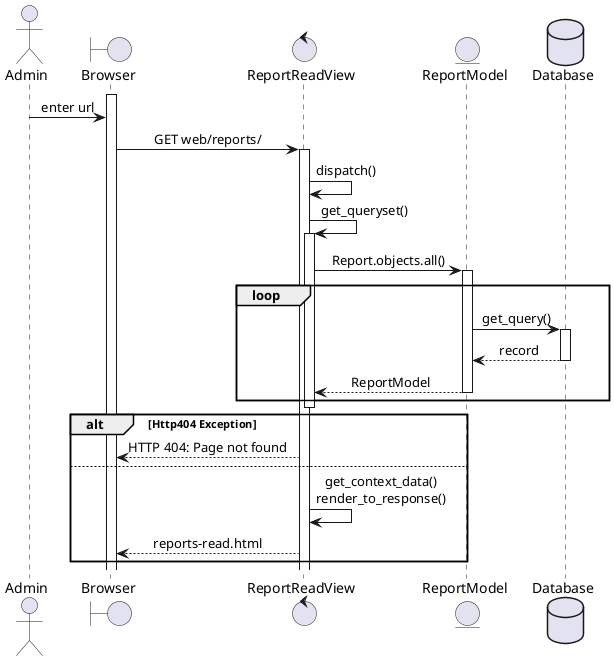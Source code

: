 @startuml uc1-sequence
skinparam sequenceMessageAlign center
actor       "Admin"       as actor
boundary    Browser    as ui
control     ReportReadView  as view
entity      ReportModel      as model
database    Database as db

activate ui
actor -> ui: enter url
ui -> view: GET web/reports/
activate view
view -> view: dispatch()
view -> view: get_queryset()
activate view
view -> model: Report.objects.all()
activate model
loop
    model -> db: get_query()
    activate db
    return record
    return ReportModel
end
deactivate view
alt Http404 Exception
    view --> ui: HTTP 404: Page not found
else
    view -> view: get_context_data()\nrender_to_response()
    view --> ui: reports-read.html
end
